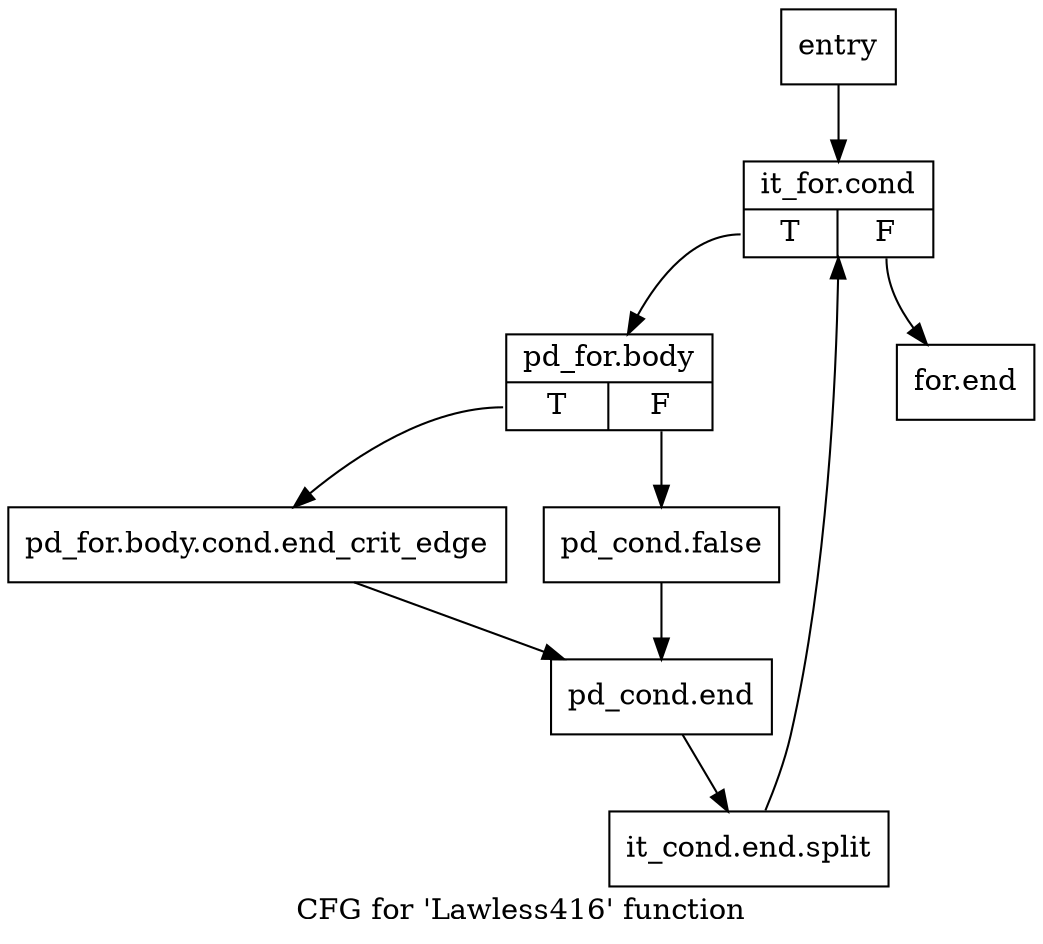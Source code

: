 digraph "CFG for 'Lawless416' function" {
	label="CFG for 'Lawless416' function";

	Node0x297ae50 [shape=record,label="{entry}"];
	Node0x297ae50 -> Node0x297aea0;
	Node0x297aea0 [shape=record,label="{it_for.cond|{<s0>T|<s1>F}}"];
	Node0x297aea0:s0 -> Node0x297aef0;
	Node0x297aea0:s1 -> Node0x297b030;
	Node0x297aef0 [shape=record,label="{pd_for.body|{<s0>T|<s1>F}}"];
	Node0x297aef0:s0 -> Node0x297af40;
	Node0x297aef0:s1 -> Node0x297af90;
	Node0x297af40 [shape=record,label="{pd_for.body.cond.end_crit_edge}"];
	Node0x297af40 -> Node0x297afe0;
	Node0x297af90 [shape=record,label="{pd_cond.false}"];
	Node0x297af90 -> Node0x297afe0;
	Node0x297afe0 [shape=record,label="{pd_cond.end}"];
	Node0x297afe0 -> Node0x355f0d0;
	Node0x355f0d0 [shape=record,label="{it_cond.end.split}"];
	Node0x355f0d0 -> Node0x297aea0;
	Node0x297b030 [shape=record,label="{for.end}"];
}
